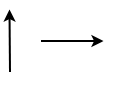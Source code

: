 <mxfile>
    <diagram id="ilJgUj4AoOsI9xfg5_XX" name="ページ1">
        <mxGraphModel dx="385" dy="216" grid="1" gridSize="3.937" guides="1" tooltips="1" connect="1" arrows="1" fold="1" page="1" pageScale="1" pageWidth="1169" pageHeight="827" math="0" shadow="0">
            <root>
                <mxCell id="0"/>
                <mxCell id="1" parent="0"/>
                <mxCell id="2" value="" style="endArrow=classic;html=1;endSize=3;startSize=3;" edge="1" parent="1">
                    <mxGeometry width="50" height="50" relative="1" as="geometry">
                        <mxPoint x="31.5" y="31.52" as="sourcePoint"/>
                        <mxPoint x="62.75" y="31.5" as="targetPoint"/>
                    </mxGeometry>
                </mxCell>
                <mxCell id="3" value="" style="endArrow=classic;html=1;entryX=0.5;entryY=1;entryDx=0;entryDy=0;endSize=3;startSize=3;" edge="1" parent="1">
                    <mxGeometry width="50" height="50" relative="1" as="geometry">
                        <mxPoint x="16" y="47" as="sourcePoint"/>
                        <mxPoint x="15.744" y="15.752" as="targetPoint"/>
                    </mxGeometry>
                </mxCell>
            </root>
        </mxGraphModel>
    </diagram>
</mxfile>